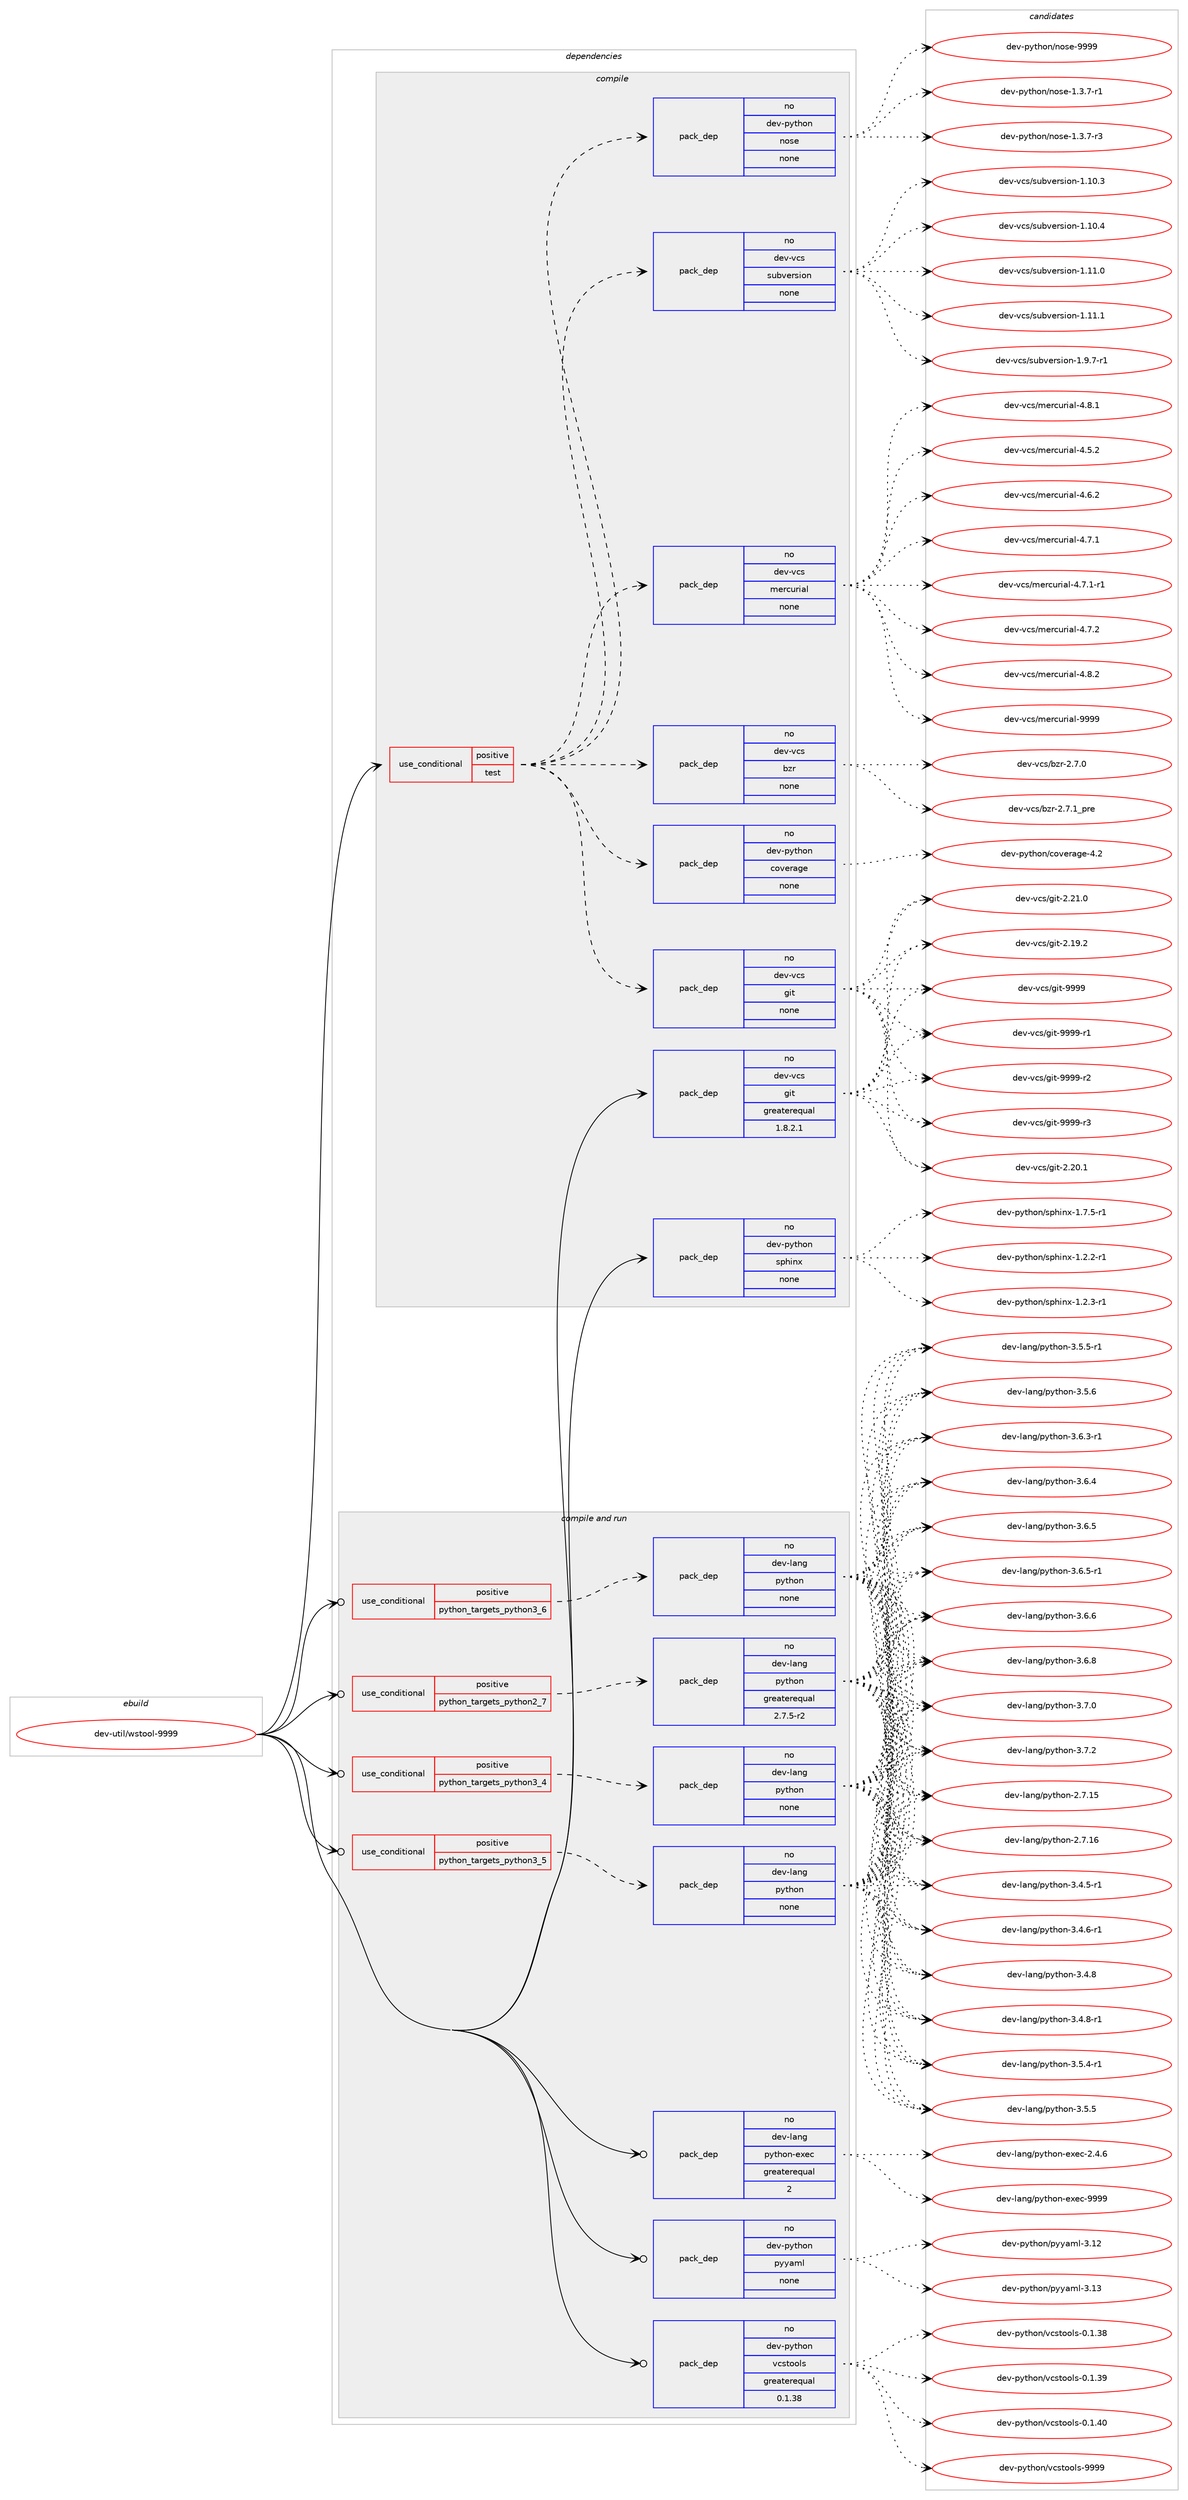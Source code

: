 digraph prolog {

# *************
# Graph options
# *************

newrank=true;
concentrate=true;
compound=true;
graph [rankdir=LR,fontname=Helvetica,fontsize=10,ranksep=1.5];#, ranksep=2.5, nodesep=0.2];
edge  [arrowhead=vee];
node  [fontname=Helvetica,fontsize=10];

# **********
# The ebuild
# **********

subgraph cluster_leftcol {
color=gray;
rank=same;
label=<<i>ebuild</i>>;
id [label="dev-util/wstool-9999", color=red, width=4, href="../dev-util/wstool-9999.svg"];
}

# ****************
# The dependencies
# ****************

subgraph cluster_midcol {
color=gray;
label=<<i>dependencies</i>>;
subgraph cluster_compile {
fillcolor="#eeeeee";
style=filled;
label=<<i>compile</i>>;
subgraph cond425249 {
dependency1550014 [label=<<TABLE BORDER="0" CELLBORDER="1" CELLSPACING="0" CELLPADDING="4"><TR><TD ROWSPAN="3" CELLPADDING="10">use_conditional</TD></TR><TR><TD>positive</TD></TR><TR><TD>test</TD></TR></TABLE>>, shape=none, color=red];
subgraph pack1101026 {
dependency1550015 [label=<<TABLE BORDER="0" CELLBORDER="1" CELLSPACING="0" CELLPADDING="4" WIDTH="220"><TR><TD ROWSPAN="6" CELLPADDING="30">pack_dep</TD></TR><TR><TD WIDTH="110">no</TD></TR><TR><TD>dev-python</TD></TR><TR><TD>nose</TD></TR><TR><TD>none</TD></TR><TR><TD></TD></TR></TABLE>>, shape=none, color=blue];
}
dependency1550014:e -> dependency1550015:w [weight=20,style="dashed",arrowhead="vee"];
subgraph pack1101027 {
dependency1550016 [label=<<TABLE BORDER="0" CELLBORDER="1" CELLSPACING="0" CELLPADDING="4" WIDTH="220"><TR><TD ROWSPAN="6" CELLPADDING="30">pack_dep</TD></TR><TR><TD WIDTH="110">no</TD></TR><TR><TD>dev-python</TD></TR><TR><TD>coverage</TD></TR><TR><TD>none</TD></TR><TR><TD></TD></TR></TABLE>>, shape=none, color=blue];
}
dependency1550014:e -> dependency1550016:w [weight=20,style="dashed",arrowhead="vee"];
subgraph pack1101028 {
dependency1550017 [label=<<TABLE BORDER="0" CELLBORDER="1" CELLSPACING="0" CELLPADDING="4" WIDTH="220"><TR><TD ROWSPAN="6" CELLPADDING="30">pack_dep</TD></TR><TR><TD WIDTH="110">no</TD></TR><TR><TD>dev-vcs</TD></TR><TR><TD>git</TD></TR><TR><TD>none</TD></TR><TR><TD></TD></TR></TABLE>>, shape=none, color=blue];
}
dependency1550014:e -> dependency1550017:w [weight=20,style="dashed",arrowhead="vee"];
subgraph pack1101029 {
dependency1550018 [label=<<TABLE BORDER="0" CELLBORDER="1" CELLSPACING="0" CELLPADDING="4" WIDTH="220"><TR><TD ROWSPAN="6" CELLPADDING="30">pack_dep</TD></TR><TR><TD WIDTH="110">no</TD></TR><TR><TD>dev-vcs</TD></TR><TR><TD>bzr</TD></TR><TR><TD>none</TD></TR><TR><TD></TD></TR></TABLE>>, shape=none, color=blue];
}
dependency1550014:e -> dependency1550018:w [weight=20,style="dashed",arrowhead="vee"];
subgraph pack1101030 {
dependency1550019 [label=<<TABLE BORDER="0" CELLBORDER="1" CELLSPACING="0" CELLPADDING="4" WIDTH="220"><TR><TD ROWSPAN="6" CELLPADDING="30">pack_dep</TD></TR><TR><TD WIDTH="110">no</TD></TR><TR><TD>dev-vcs</TD></TR><TR><TD>mercurial</TD></TR><TR><TD>none</TD></TR><TR><TD></TD></TR></TABLE>>, shape=none, color=blue];
}
dependency1550014:e -> dependency1550019:w [weight=20,style="dashed",arrowhead="vee"];
subgraph pack1101031 {
dependency1550020 [label=<<TABLE BORDER="0" CELLBORDER="1" CELLSPACING="0" CELLPADDING="4" WIDTH="220"><TR><TD ROWSPAN="6" CELLPADDING="30">pack_dep</TD></TR><TR><TD WIDTH="110">no</TD></TR><TR><TD>dev-vcs</TD></TR><TR><TD>subversion</TD></TR><TR><TD>none</TD></TR><TR><TD></TD></TR></TABLE>>, shape=none, color=blue];
}
dependency1550014:e -> dependency1550020:w [weight=20,style="dashed",arrowhead="vee"];
}
id:e -> dependency1550014:w [weight=20,style="solid",arrowhead="vee"];
subgraph pack1101032 {
dependency1550021 [label=<<TABLE BORDER="0" CELLBORDER="1" CELLSPACING="0" CELLPADDING="4" WIDTH="220"><TR><TD ROWSPAN="6" CELLPADDING="30">pack_dep</TD></TR><TR><TD WIDTH="110">no</TD></TR><TR><TD>dev-python</TD></TR><TR><TD>sphinx</TD></TR><TR><TD>none</TD></TR><TR><TD></TD></TR></TABLE>>, shape=none, color=blue];
}
id:e -> dependency1550021:w [weight=20,style="solid",arrowhead="vee"];
subgraph pack1101033 {
dependency1550022 [label=<<TABLE BORDER="0" CELLBORDER="1" CELLSPACING="0" CELLPADDING="4" WIDTH="220"><TR><TD ROWSPAN="6" CELLPADDING="30">pack_dep</TD></TR><TR><TD WIDTH="110">no</TD></TR><TR><TD>dev-vcs</TD></TR><TR><TD>git</TD></TR><TR><TD>greaterequal</TD></TR><TR><TD>1.8.2.1</TD></TR></TABLE>>, shape=none, color=blue];
}
id:e -> dependency1550022:w [weight=20,style="solid",arrowhead="vee"];
}
subgraph cluster_compileandrun {
fillcolor="#eeeeee";
style=filled;
label=<<i>compile and run</i>>;
subgraph cond425250 {
dependency1550023 [label=<<TABLE BORDER="0" CELLBORDER="1" CELLSPACING="0" CELLPADDING="4"><TR><TD ROWSPAN="3" CELLPADDING="10">use_conditional</TD></TR><TR><TD>positive</TD></TR><TR><TD>python_targets_python2_7</TD></TR></TABLE>>, shape=none, color=red];
subgraph pack1101034 {
dependency1550024 [label=<<TABLE BORDER="0" CELLBORDER="1" CELLSPACING="0" CELLPADDING="4" WIDTH="220"><TR><TD ROWSPAN="6" CELLPADDING="30">pack_dep</TD></TR><TR><TD WIDTH="110">no</TD></TR><TR><TD>dev-lang</TD></TR><TR><TD>python</TD></TR><TR><TD>greaterequal</TD></TR><TR><TD>2.7.5-r2</TD></TR></TABLE>>, shape=none, color=blue];
}
dependency1550023:e -> dependency1550024:w [weight=20,style="dashed",arrowhead="vee"];
}
id:e -> dependency1550023:w [weight=20,style="solid",arrowhead="odotvee"];
subgraph cond425251 {
dependency1550025 [label=<<TABLE BORDER="0" CELLBORDER="1" CELLSPACING="0" CELLPADDING="4"><TR><TD ROWSPAN="3" CELLPADDING="10">use_conditional</TD></TR><TR><TD>positive</TD></TR><TR><TD>python_targets_python3_4</TD></TR></TABLE>>, shape=none, color=red];
subgraph pack1101035 {
dependency1550026 [label=<<TABLE BORDER="0" CELLBORDER="1" CELLSPACING="0" CELLPADDING="4" WIDTH="220"><TR><TD ROWSPAN="6" CELLPADDING="30">pack_dep</TD></TR><TR><TD WIDTH="110">no</TD></TR><TR><TD>dev-lang</TD></TR><TR><TD>python</TD></TR><TR><TD>none</TD></TR><TR><TD></TD></TR></TABLE>>, shape=none, color=blue];
}
dependency1550025:e -> dependency1550026:w [weight=20,style="dashed",arrowhead="vee"];
}
id:e -> dependency1550025:w [weight=20,style="solid",arrowhead="odotvee"];
subgraph cond425252 {
dependency1550027 [label=<<TABLE BORDER="0" CELLBORDER="1" CELLSPACING="0" CELLPADDING="4"><TR><TD ROWSPAN="3" CELLPADDING="10">use_conditional</TD></TR><TR><TD>positive</TD></TR><TR><TD>python_targets_python3_5</TD></TR></TABLE>>, shape=none, color=red];
subgraph pack1101036 {
dependency1550028 [label=<<TABLE BORDER="0" CELLBORDER="1" CELLSPACING="0" CELLPADDING="4" WIDTH="220"><TR><TD ROWSPAN="6" CELLPADDING="30">pack_dep</TD></TR><TR><TD WIDTH="110">no</TD></TR><TR><TD>dev-lang</TD></TR><TR><TD>python</TD></TR><TR><TD>none</TD></TR><TR><TD></TD></TR></TABLE>>, shape=none, color=blue];
}
dependency1550027:e -> dependency1550028:w [weight=20,style="dashed",arrowhead="vee"];
}
id:e -> dependency1550027:w [weight=20,style="solid",arrowhead="odotvee"];
subgraph cond425253 {
dependency1550029 [label=<<TABLE BORDER="0" CELLBORDER="1" CELLSPACING="0" CELLPADDING="4"><TR><TD ROWSPAN="3" CELLPADDING="10">use_conditional</TD></TR><TR><TD>positive</TD></TR><TR><TD>python_targets_python3_6</TD></TR></TABLE>>, shape=none, color=red];
subgraph pack1101037 {
dependency1550030 [label=<<TABLE BORDER="0" CELLBORDER="1" CELLSPACING="0" CELLPADDING="4" WIDTH="220"><TR><TD ROWSPAN="6" CELLPADDING="30">pack_dep</TD></TR><TR><TD WIDTH="110">no</TD></TR><TR><TD>dev-lang</TD></TR><TR><TD>python</TD></TR><TR><TD>none</TD></TR><TR><TD></TD></TR></TABLE>>, shape=none, color=blue];
}
dependency1550029:e -> dependency1550030:w [weight=20,style="dashed",arrowhead="vee"];
}
id:e -> dependency1550029:w [weight=20,style="solid",arrowhead="odotvee"];
subgraph pack1101038 {
dependency1550031 [label=<<TABLE BORDER="0" CELLBORDER="1" CELLSPACING="0" CELLPADDING="4" WIDTH="220"><TR><TD ROWSPAN="6" CELLPADDING="30">pack_dep</TD></TR><TR><TD WIDTH="110">no</TD></TR><TR><TD>dev-lang</TD></TR><TR><TD>python-exec</TD></TR><TR><TD>greaterequal</TD></TR><TR><TD>2</TD></TR></TABLE>>, shape=none, color=blue];
}
id:e -> dependency1550031:w [weight=20,style="solid",arrowhead="odotvee"];
subgraph pack1101039 {
dependency1550032 [label=<<TABLE BORDER="0" CELLBORDER="1" CELLSPACING="0" CELLPADDING="4" WIDTH="220"><TR><TD ROWSPAN="6" CELLPADDING="30">pack_dep</TD></TR><TR><TD WIDTH="110">no</TD></TR><TR><TD>dev-python</TD></TR><TR><TD>pyyaml</TD></TR><TR><TD>none</TD></TR><TR><TD></TD></TR></TABLE>>, shape=none, color=blue];
}
id:e -> dependency1550032:w [weight=20,style="solid",arrowhead="odotvee"];
subgraph pack1101040 {
dependency1550033 [label=<<TABLE BORDER="0" CELLBORDER="1" CELLSPACING="0" CELLPADDING="4" WIDTH="220"><TR><TD ROWSPAN="6" CELLPADDING="30">pack_dep</TD></TR><TR><TD WIDTH="110">no</TD></TR><TR><TD>dev-python</TD></TR><TR><TD>vcstools</TD></TR><TR><TD>greaterequal</TD></TR><TR><TD>0.1.38</TD></TR></TABLE>>, shape=none, color=blue];
}
id:e -> dependency1550033:w [weight=20,style="solid",arrowhead="odotvee"];
}
subgraph cluster_run {
fillcolor="#eeeeee";
style=filled;
label=<<i>run</i>>;
}
}

# **************
# The candidates
# **************

subgraph cluster_choices {
rank=same;
color=gray;
label=<<i>candidates</i>>;

subgraph choice1101026 {
color=black;
nodesep=1;
choice10010111845112121116104111110471101111151014549465146554511449 [label="dev-python/nose-1.3.7-r1", color=red, width=4,href="../dev-python/nose-1.3.7-r1.svg"];
choice10010111845112121116104111110471101111151014549465146554511451 [label="dev-python/nose-1.3.7-r3", color=red, width=4,href="../dev-python/nose-1.3.7-r3.svg"];
choice10010111845112121116104111110471101111151014557575757 [label="dev-python/nose-9999", color=red, width=4,href="../dev-python/nose-9999.svg"];
dependency1550015:e -> choice10010111845112121116104111110471101111151014549465146554511449:w [style=dotted,weight="100"];
dependency1550015:e -> choice10010111845112121116104111110471101111151014549465146554511451:w [style=dotted,weight="100"];
dependency1550015:e -> choice10010111845112121116104111110471101111151014557575757:w [style=dotted,weight="100"];
}
subgraph choice1101027 {
color=black;
nodesep=1;
choice1001011184511212111610411111047991111181011149710310145524650 [label="dev-python/coverage-4.2", color=red, width=4,href="../dev-python/coverage-4.2.svg"];
dependency1550016:e -> choice1001011184511212111610411111047991111181011149710310145524650:w [style=dotted,weight="100"];
}
subgraph choice1101028 {
color=black;
nodesep=1;
choice10010111845118991154710310511645504649574650 [label="dev-vcs/git-2.19.2", color=red, width=4,href="../dev-vcs/git-2.19.2.svg"];
choice10010111845118991154710310511645504650484649 [label="dev-vcs/git-2.20.1", color=red, width=4,href="../dev-vcs/git-2.20.1.svg"];
choice10010111845118991154710310511645504650494648 [label="dev-vcs/git-2.21.0", color=red, width=4,href="../dev-vcs/git-2.21.0.svg"];
choice1001011184511899115471031051164557575757 [label="dev-vcs/git-9999", color=red, width=4,href="../dev-vcs/git-9999.svg"];
choice10010111845118991154710310511645575757574511449 [label="dev-vcs/git-9999-r1", color=red, width=4,href="../dev-vcs/git-9999-r1.svg"];
choice10010111845118991154710310511645575757574511450 [label="dev-vcs/git-9999-r2", color=red, width=4,href="../dev-vcs/git-9999-r2.svg"];
choice10010111845118991154710310511645575757574511451 [label="dev-vcs/git-9999-r3", color=red, width=4,href="../dev-vcs/git-9999-r3.svg"];
dependency1550017:e -> choice10010111845118991154710310511645504649574650:w [style=dotted,weight="100"];
dependency1550017:e -> choice10010111845118991154710310511645504650484649:w [style=dotted,weight="100"];
dependency1550017:e -> choice10010111845118991154710310511645504650494648:w [style=dotted,weight="100"];
dependency1550017:e -> choice1001011184511899115471031051164557575757:w [style=dotted,weight="100"];
dependency1550017:e -> choice10010111845118991154710310511645575757574511449:w [style=dotted,weight="100"];
dependency1550017:e -> choice10010111845118991154710310511645575757574511450:w [style=dotted,weight="100"];
dependency1550017:e -> choice10010111845118991154710310511645575757574511451:w [style=dotted,weight="100"];
}
subgraph choice1101029 {
color=black;
nodesep=1;
choice10010111845118991154798122114455046554648 [label="dev-vcs/bzr-2.7.0", color=red, width=4,href="../dev-vcs/bzr-2.7.0.svg"];
choice1001011184511899115479812211445504655464995112114101 [label="dev-vcs/bzr-2.7.1_pre", color=red, width=4,href="../dev-vcs/bzr-2.7.1_pre.svg"];
dependency1550018:e -> choice10010111845118991154798122114455046554648:w [style=dotted,weight="100"];
dependency1550018:e -> choice1001011184511899115479812211445504655464995112114101:w [style=dotted,weight="100"];
}
subgraph choice1101030 {
color=black;
nodesep=1;
choice1001011184511899115471091011149911711410597108455246534650 [label="dev-vcs/mercurial-4.5.2", color=red, width=4,href="../dev-vcs/mercurial-4.5.2.svg"];
choice1001011184511899115471091011149911711410597108455246544650 [label="dev-vcs/mercurial-4.6.2", color=red, width=4,href="../dev-vcs/mercurial-4.6.2.svg"];
choice1001011184511899115471091011149911711410597108455246554649 [label="dev-vcs/mercurial-4.7.1", color=red, width=4,href="../dev-vcs/mercurial-4.7.1.svg"];
choice10010111845118991154710910111499117114105971084552465546494511449 [label="dev-vcs/mercurial-4.7.1-r1", color=red, width=4,href="../dev-vcs/mercurial-4.7.1-r1.svg"];
choice1001011184511899115471091011149911711410597108455246554650 [label="dev-vcs/mercurial-4.7.2", color=red, width=4,href="../dev-vcs/mercurial-4.7.2.svg"];
choice1001011184511899115471091011149911711410597108455246564649 [label="dev-vcs/mercurial-4.8.1", color=red, width=4,href="../dev-vcs/mercurial-4.8.1.svg"];
choice1001011184511899115471091011149911711410597108455246564650 [label="dev-vcs/mercurial-4.8.2", color=red, width=4,href="../dev-vcs/mercurial-4.8.2.svg"];
choice10010111845118991154710910111499117114105971084557575757 [label="dev-vcs/mercurial-9999", color=red, width=4,href="../dev-vcs/mercurial-9999.svg"];
dependency1550019:e -> choice1001011184511899115471091011149911711410597108455246534650:w [style=dotted,weight="100"];
dependency1550019:e -> choice1001011184511899115471091011149911711410597108455246544650:w [style=dotted,weight="100"];
dependency1550019:e -> choice1001011184511899115471091011149911711410597108455246554649:w [style=dotted,weight="100"];
dependency1550019:e -> choice10010111845118991154710910111499117114105971084552465546494511449:w [style=dotted,weight="100"];
dependency1550019:e -> choice1001011184511899115471091011149911711410597108455246554650:w [style=dotted,weight="100"];
dependency1550019:e -> choice1001011184511899115471091011149911711410597108455246564649:w [style=dotted,weight="100"];
dependency1550019:e -> choice1001011184511899115471091011149911711410597108455246564650:w [style=dotted,weight="100"];
dependency1550019:e -> choice10010111845118991154710910111499117114105971084557575757:w [style=dotted,weight="100"];
}
subgraph choice1101031 {
color=black;
nodesep=1;
choice1001011184511899115471151179811810111411510511111045494649484651 [label="dev-vcs/subversion-1.10.3", color=red, width=4,href="../dev-vcs/subversion-1.10.3.svg"];
choice1001011184511899115471151179811810111411510511111045494649484652 [label="dev-vcs/subversion-1.10.4", color=red, width=4,href="../dev-vcs/subversion-1.10.4.svg"];
choice1001011184511899115471151179811810111411510511111045494649494648 [label="dev-vcs/subversion-1.11.0", color=red, width=4,href="../dev-vcs/subversion-1.11.0.svg"];
choice1001011184511899115471151179811810111411510511111045494649494649 [label="dev-vcs/subversion-1.11.1", color=red, width=4,href="../dev-vcs/subversion-1.11.1.svg"];
choice100101118451189911547115117981181011141151051111104549465746554511449 [label="dev-vcs/subversion-1.9.7-r1", color=red, width=4,href="../dev-vcs/subversion-1.9.7-r1.svg"];
dependency1550020:e -> choice1001011184511899115471151179811810111411510511111045494649484651:w [style=dotted,weight="100"];
dependency1550020:e -> choice1001011184511899115471151179811810111411510511111045494649484652:w [style=dotted,weight="100"];
dependency1550020:e -> choice1001011184511899115471151179811810111411510511111045494649494648:w [style=dotted,weight="100"];
dependency1550020:e -> choice1001011184511899115471151179811810111411510511111045494649494649:w [style=dotted,weight="100"];
dependency1550020:e -> choice100101118451189911547115117981181011141151051111104549465746554511449:w [style=dotted,weight="100"];
}
subgraph choice1101032 {
color=black;
nodesep=1;
choice10010111845112121116104111110471151121041051101204549465046504511449 [label="dev-python/sphinx-1.2.2-r1", color=red, width=4,href="../dev-python/sphinx-1.2.2-r1.svg"];
choice10010111845112121116104111110471151121041051101204549465046514511449 [label="dev-python/sphinx-1.2.3-r1", color=red, width=4,href="../dev-python/sphinx-1.2.3-r1.svg"];
choice10010111845112121116104111110471151121041051101204549465546534511449 [label="dev-python/sphinx-1.7.5-r1", color=red, width=4,href="../dev-python/sphinx-1.7.5-r1.svg"];
dependency1550021:e -> choice10010111845112121116104111110471151121041051101204549465046504511449:w [style=dotted,weight="100"];
dependency1550021:e -> choice10010111845112121116104111110471151121041051101204549465046514511449:w [style=dotted,weight="100"];
dependency1550021:e -> choice10010111845112121116104111110471151121041051101204549465546534511449:w [style=dotted,weight="100"];
}
subgraph choice1101033 {
color=black;
nodesep=1;
choice10010111845118991154710310511645504649574650 [label="dev-vcs/git-2.19.2", color=red, width=4,href="../dev-vcs/git-2.19.2.svg"];
choice10010111845118991154710310511645504650484649 [label="dev-vcs/git-2.20.1", color=red, width=4,href="../dev-vcs/git-2.20.1.svg"];
choice10010111845118991154710310511645504650494648 [label="dev-vcs/git-2.21.0", color=red, width=4,href="../dev-vcs/git-2.21.0.svg"];
choice1001011184511899115471031051164557575757 [label="dev-vcs/git-9999", color=red, width=4,href="../dev-vcs/git-9999.svg"];
choice10010111845118991154710310511645575757574511449 [label="dev-vcs/git-9999-r1", color=red, width=4,href="../dev-vcs/git-9999-r1.svg"];
choice10010111845118991154710310511645575757574511450 [label="dev-vcs/git-9999-r2", color=red, width=4,href="../dev-vcs/git-9999-r2.svg"];
choice10010111845118991154710310511645575757574511451 [label="dev-vcs/git-9999-r3", color=red, width=4,href="../dev-vcs/git-9999-r3.svg"];
dependency1550022:e -> choice10010111845118991154710310511645504649574650:w [style=dotted,weight="100"];
dependency1550022:e -> choice10010111845118991154710310511645504650484649:w [style=dotted,weight="100"];
dependency1550022:e -> choice10010111845118991154710310511645504650494648:w [style=dotted,weight="100"];
dependency1550022:e -> choice1001011184511899115471031051164557575757:w [style=dotted,weight="100"];
dependency1550022:e -> choice10010111845118991154710310511645575757574511449:w [style=dotted,weight="100"];
dependency1550022:e -> choice10010111845118991154710310511645575757574511450:w [style=dotted,weight="100"];
dependency1550022:e -> choice10010111845118991154710310511645575757574511451:w [style=dotted,weight="100"];
}
subgraph choice1101034 {
color=black;
nodesep=1;
choice10010111845108971101034711212111610411111045504655464953 [label="dev-lang/python-2.7.15", color=red, width=4,href="../dev-lang/python-2.7.15.svg"];
choice10010111845108971101034711212111610411111045504655464954 [label="dev-lang/python-2.7.16", color=red, width=4,href="../dev-lang/python-2.7.16.svg"];
choice1001011184510897110103471121211161041111104551465246534511449 [label="dev-lang/python-3.4.5-r1", color=red, width=4,href="../dev-lang/python-3.4.5-r1.svg"];
choice1001011184510897110103471121211161041111104551465246544511449 [label="dev-lang/python-3.4.6-r1", color=red, width=4,href="../dev-lang/python-3.4.6-r1.svg"];
choice100101118451089711010347112121116104111110455146524656 [label="dev-lang/python-3.4.8", color=red, width=4,href="../dev-lang/python-3.4.8.svg"];
choice1001011184510897110103471121211161041111104551465246564511449 [label="dev-lang/python-3.4.8-r1", color=red, width=4,href="../dev-lang/python-3.4.8-r1.svg"];
choice1001011184510897110103471121211161041111104551465346524511449 [label="dev-lang/python-3.5.4-r1", color=red, width=4,href="../dev-lang/python-3.5.4-r1.svg"];
choice100101118451089711010347112121116104111110455146534653 [label="dev-lang/python-3.5.5", color=red, width=4,href="../dev-lang/python-3.5.5.svg"];
choice1001011184510897110103471121211161041111104551465346534511449 [label="dev-lang/python-3.5.5-r1", color=red, width=4,href="../dev-lang/python-3.5.5-r1.svg"];
choice100101118451089711010347112121116104111110455146534654 [label="dev-lang/python-3.5.6", color=red, width=4,href="../dev-lang/python-3.5.6.svg"];
choice1001011184510897110103471121211161041111104551465446514511449 [label="dev-lang/python-3.6.3-r1", color=red, width=4,href="../dev-lang/python-3.6.3-r1.svg"];
choice100101118451089711010347112121116104111110455146544652 [label="dev-lang/python-3.6.4", color=red, width=4,href="../dev-lang/python-3.6.4.svg"];
choice100101118451089711010347112121116104111110455146544653 [label="dev-lang/python-3.6.5", color=red, width=4,href="../dev-lang/python-3.6.5.svg"];
choice1001011184510897110103471121211161041111104551465446534511449 [label="dev-lang/python-3.6.5-r1", color=red, width=4,href="../dev-lang/python-3.6.5-r1.svg"];
choice100101118451089711010347112121116104111110455146544654 [label="dev-lang/python-3.6.6", color=red, width=4,href="../dev-lang/python-3.6.6.svg"];
choice100101118451089711010347112121116104111110455146544656 [label="dev-lang/python-3.6.8", color=red, width=4,href="../dev-lang/python-3.6.8.svg"];
choice100101118451089711010347112121116104111110455146554648 [label="dev-lang/python-3.7.0", color=red, width=4,href="../dev-lang/python-3.7.0.svg"];
choice100101118451089711010347112121116104111110455146554650 [label="dev-lang/python-3.7.2", color=red, width=4,href="../dev-lang/python-3.7.2.svg"];
dependency1550024:e -> choice10010111845108971101034711212111610411111045504655464953:w [style=dotted,weight="100"];
dependency1550024:e -> choice10010111845108971101034711212111610411111045504655464954:w [style=dotted,weight="100"];
dependency1550024:e -> choice1001011184510897110103471121211161041111104551465246534511449:w [style=dotted,weight="100"];
dependency1550024:e -> choice1001011184510897110103471121211161041111104551465246544511449:w [style=dotted,weight="100"];
dependency1550024:e -> choice100101118451089711010347112121116104111110455146524656:w [style=dotted,weight="100"];
dependency1550024:e -> choice1001011184510897110103471121211161041111104551465246564511449:w [style=dotted,weight="100"];
dependency1550024:e -> choice1001011184510897110103471121211161041111104551465346524511449:w [style=dotted,weight="100"];
dependency1550024:e -> choice100101118451089711010347112121116104111110455146534653:w [style=dotted,weight="100"];
dependency1550024:e -> choice1001011184510897110103471121211161041111104551465346534511449:w [style=dotted,weight="100"];
dependency1550024:e -> choice100101118451089711010347112121116104111110455146534654:w [style=dotted,weight="100"];
dependency1550024:e -> choice1001011184510897110103471121211161041111104551465446514511449:w [style=dotted,weight="100"];
dependency1550024:e -> choice100101118451089711010347112121116104111110455146544652:w [style=dotted,weight="100"];
dependency1550024:e -> choice100101118451089711010347112121116104111110455146544653:w [style=dotted,weight="100"];
dependency1550024:e -> choice1001011184510897110103471121211161041111104551465446534511449:w [style=dotted,weight="100"];
dependency1550024:e -> choice100101118451089711010347112121116104111110455146544654:w [style=dotted,weight="100"];
dependency1550024:e -> choice100101118451089711010347112121116104111110455146544656:w [style=dotted,weight="100"];
dependency1550024:e -> choice100101118451089711010347112121116104111110455146554648:w [style=dotted,weight="100"];
dependency1550024:e -> choice100101118451089711010347112121116104111110455146554650:w [style=dotted,weight="100"];
}
subgraph choice1101035 {
color=black;
nodesep=1;
choice10010111845108971101034711212111610411111045504655464953 [label="dev-lang/python-2.7.15", color=red, width=4,href="../dev-lang/python-2.7.15.svg"];
choice10010111845108971101034711212111610411111045504655464954 [label="dev-lang/python-2.7.16", color=red, width=4,href="../dev-lang/python-2.7.16.svg"];
choice1001011184510897110103471121211161041111104551465246534511449 [label="dev-lang/python-3.4.5-r1", color=red, width=4,href="../dev-lang/python-3.4.5-r1.svg"];
choice1001011184510897110103471121211161041111104551465246544511449 [label="dev-lang/python-3.4.6-r1", color=red, width=4,href="../dev-lang/python-3.4.6-r1.svg"];
choice100101118451089711010347112121116104111110455146524656 [label="dev-lang/python-3.4.8", color=red, width=4,href="../dev-lang/python-3.4.8.svg"];
choice1001011184510897110103471121211161041111104551465246564511449 [label="dev-lang/python-3.4.8-r1", color=red, width=4,href="../dev-lang/python-3.4.8-r1.svg"];
choice1001011184510897110103471121211161041111104551465346524511449 [label="dev-lang/python-3.5.4-r1", color=red, width=4,href="../dev-lang/python-3.5.4-r1.svg"];
choice100101118451089711010347112121116104111110455146534653 [label="dev-lang/python-3.5.5", color=red, width=4,href="../dev-lang/python-3.5.5.svg"];
choice1001011184510897110103471121211161041111104551465346534511449 [label="dev-lang/python-3.5.5-r1", color=red, width=4,href="../dev-lang/python-3.5.5-r1.svg"];
choice100101118451089711010347112121116104111110455146534654 [label="dev-lang/python-3.5.6", color=red, width=4,href="../dev-lang/python-3.5.6.svg"];
choice1001011184510897110103471121211161041111104551465446514511449 [label="dev-lang/python-3.6.3-r1", color=red, width=4,href="../dev-lang/python-3.6.3-r1.svg"];
choice100101118451089711010347112121116104111110455146544652 [label="dev-lang/python-3.6.4", color=red, width=4,href="../dev-lang/python-3.6.4.svg"];
choice100101118451089711010347112121116104111110455146544653 [label="dev-lang/python-3.6.5", color=red, width=4,href="../dev-lang/python-3.6.5.svg"];
choice1001011184510897110103471121211161041111104551465446534511449 [label="dev-lang/python-3.6.5-r1", color=red, width=4,href="../dev-lang/python-3.6.5-r1.svg"];
choice100101118451089711010347112121116104111110455146544654 [label="dev-lang/python-3.6.6", color=red, width=4,href="../dev-lang/python-3.6.6.svg"];
choice100101118451089711010347112121116104111110455146544656 [label="dev-lang/python-3.6.8", color=red, width=4,href="../dev-lang/python-3.6.8.svg"];
choice100101118451089711010347112121116104111110455146554648 [label="dev-lang/python-3.7.0", color=red, width=4,href="../dev-lang/python-3.7.0.svg"];
choice100101118451089711010347112121116104111110455146554650 [label="dev-lang/python-3.7.2", color=red, width=4,href="../dev-lang/python-3.7.2.svg"];
dependency1550026:e -> choice10010111845108971101034711212111610411111045504655464953:w [style=dotted,weight="100"];
dependency1550026:e -> choice10010111845108971101034711212111610411111045504655464954:w [style=dotted,weight="100"];
dependency1550026:e -> choice1001011184510897110103471121211161041111104551465246534511449:w [style=dotted,weight="100"];
dependency1550026:e -> choice1001011184510897110103471121211161041111104551465246544511449:w [style=dotted,weight="100"];
dependency1550026:e -> choice100101118451089711010347112121116104111110455146524656:w [style=dotted,weight="100"];
dependency1550026:e -> choice1001011184510897110103471121211161041111104551465246564511449:w [style=dotted,weight="100"];
dependency1550026:e -> choice1001011184510897110103471121211161041111104551465346524511449:w [style=dotted,weight="100"];
dependency1550026:e -> choice100101118451089711010347112121116104111110455146534653:w [style=dotted,weight="100"];
dependency1550026:e -> choice1001011184510897110103471121211161041111104551465346534511449:w [style=dotted,weight="100"];
dependency1550026:e -> choice100101118451089711010347112121116104111110455146534654:w [style=dotted,weight="100"];
dependency1550026:e -> choice1001011184510897110103471121211161041111104551465446514511449:w [style=dotted,weight="100"];
dependency1550026:e -> choice100101118451089711010347112121116104111110455146544652:w [style=dotted,weight="100"];
dependency1550026:e -> choice100101118451089711010347112121116104111110455146544653:w [style=dotted,weight="100"];
dependency1550026:e -> choice1001011184510897110103471121211161041111104551465446534511449:w [style=dotted,weight="100"];
dependency1550026:e -> choice100101118451089711010347112121116104111110455146544654:w [style=dotted,weight="100"];
dependency1550026:e -> choice100101118451089711010347112121116104111110455146544656:w [style=dotted,weight="100"];
dependency1550026:e -> choice100101118451089711010347112121116104111110455146554648:w [style=dotted,weight="100"];
dependency1550026:e -> choice100101118451089711010347112121116104111110455146554650:w [style=dotted,weight="100"];
}
subgraph choice1101036 {
color=black;
nodesep=1;
choice10010111845108971101034711212111610411111045504655464953 [label="dev-lang/python-2.7.15", color=red, width=4,href="../dev-lang/python-2.7.15.svg"];
choice10010111845108971101034711212111610411111045504655464954 [label="dev-lang/python-2.7.16", color=red, width=4,href="../dev-lang/python-2.7.16.svg"];
choice1001011184510897110103471121211161041111104551465246534511449 [label="dev-lang/python-3.4.5-r1", color=red, width=4,href="../dev-lang/python-3.4.5-r1.svg"];
choice1001011184510897110103471121211161041111104551465246544511449 [label="dev-lang/python-3.4.6-r1", color=red, width=4,href="../dev-lang/python-3.4.6-r1.svg"];
choice100101118451089711010347112121116104111110455146524656 [label="dev-lang/python-3.4.8", color=red, width=4,href="../dev-lang/python-3.4.8.svg"];
choice1001011184510897110103471121211161041111104551465246564511449 [label="dev-lang/python-3.4.8-r1", color=red, width=4,href="../dev-lang/python-3.4.8-r1.svg"];
choice1001011184510897110103471121211161041111104551465346524511449 [label="dev-lang/python-3.5.4-r1", color=red, width=4,href="../dev-lang/python-3.5.4-r1.svg"];
choice100101118451089711010347112121116104111110455146534653 [label="dev-lang/python-3.5.5", color=red, width=4,href="../dev-lang/python-3.5.5.svg"];
choice1001011184510897110103471121211161041111104551465346534511449 [label="dev-lang/python-3.5.5-r1", color=red, width=4,href="../dev-lang/python-3.5.5-r1.svg"];
choice100101118451089711010347112121116104111110455146534654 [label="dev-lang/python-3.5.6", color=red, width=4,href="../dev-lang/python-3.5.6.svg"];
choice1001011184510897110103471121211161041111104551465446514511449 [label="dev-lang/python-3.6.3-r1", color=red, width=4,href="../dev-lang/python-3.6.3-r1.svg"];
choice100101118451089711010347112121116104111110455146544652 [label="dev-lang/python-3.6.4", color=red, width=4,href="../dev-lang/python-3.6.4.svg"];
choice100101118451089711010347112121116104111110455146544653 [label="dev-lang/python-3.6.5", color=red, width=4,href="../dev-lang/python-3.6.5.svg"];
choice1001011184510897110103471121211161041111104551465446534511449 [label="dev-lang/python-3.6.5-r1", color=red, width=4,href="../dev-lang/python-3.6.5-r1.svg"];
choice100101118451089711010347112121116104111110455146544654 [label="dev-lang/python-3.6.6", color=red, width=4,href="../dev-lang/python-3.6.6.svg"];
choice100101118451089711010347112121116104111110455146544656 [label="dev-lang/python-3.6.8", color=red, width=4,href="../dev-lang/python-3.6.8.svg"];
choice100101118451089711010347112121116104111110455146554648 [label="dev-lang/python-3.7.0", color=red, width=4,href="../dev-lang/python-3.7.0.svg"];
choice100101118451089711010347112121116104111110455146554650 [label="dev-lang/python-3.7.2", color=red, width=4,href="../dev-lang/python-3.7.2.svg"];
dependency1550028:e -> choice10010111845108971101034711212111610411111045504655464953:w [style=dotted,weight="100"];
dependency1550028:e -> choice10010111845108971101034711212111610411111045504655464954:w [style=dotted,weight="100"];
dependency1550028:e -> choice1001011184510897110103471121211161041111104551465246534511449:w [style=dotted,weight="100"];
dependency1550028:e -> choice1001011184510897110103471121211161041111104551465246544511449:w [style=dotted,weight="100"];
dependency1550028:e -> choice100101118451089711010347112121116104111110455146524656:w [style=dotted,weight="100"];
dependency1550028:e -> choice1001011184510897110103471121211161041111104551465246564511449:w [style=dotted,weight="100"];
dependency1550028:e -> choice1001011184510897110103471121211161041111104551465346524511449:w [style=dotted,weight="100"];
dependency1550028:e -> choice100101118451089711010347112121116104111110455146534653:w [style=dotted,weight="100"];
dependency1550028:e -> choice1001011184510897110103471121211161041111104551465346534511449:w [style=dotted,weight="100"];
dependency1550028:e -> choice100101118451089711010347112121116104111110455146534654:w [style=dotted,weight="100"];
dependency1550028:e -> choice1001011184510897110103471121211161041111104551465446514511449:w [style=dotted,weight="100"];
dependency1550028:e -> choice100101118451089711010347112121116104111110455146544652:w [style=dotted,weight="100"];
dependency1550028:e -> choice100101118451089711010347112121116104111110455146544653:w [style=dotted,weight="100"];
dependency1550028:e -> choice1001011184510897110103471121211161041111104551465446534511449:w [style=dotted,weight="100"];
dependency1550028:e -> choice100101118451089711010347112121116104111110455146544654:w [style=dotted,weight="100"];
dependency1550028:e -> choice100101118451089711010347112121116104111110455146544656:w [style=dotted,weight="100"];
dependency1550028:e -> choice100101118451089711010347112121116104111110455146554648:w [style=dotted,weight="100"];
dependency1550028:e -> choice100101118451089711010347112121116104111110455146554650:w [style=dotted,weight="100"];
}
subgraph choice1101037 {
color=black;
nodesep=1;
choice10010111845108971101034711212111610411111045504655464953 [label="dev-lang/python-2.7.15", color=red, width=4,href="../dev-lang/python-2.7.15.svg"];
choice10010111845108971101034711212111610411111045504655464954 [label="dev-lang/python-2.7.16", color=red, width=4,href="../dev-lang/python-2.7.16.svg"];
choice1001011184510897110103471121211161041111104551465246534511449 [label="dev-lang/python-3.4.5-r1", color=red, width=4,href="../dev-lang/python-3.4.5-r1.svg"];
choice1001011184510897110103471121211161041111104551465246544511449 [label="dev-lang/python-3.4.6-r1", color=red, width=4,href="../dev-lang/python-3.4.6-r1.svg"];
choice100101118451089711010347112121116104111110455146524656 [label="dev-lang/python-3.4.8", color=red, width=4,href="../dev-lang/python-3.4.8.svg"];
choice1001011184510897110103471121211161041111104551465246564511449 [label="dev-lang/python-3.4.8-r1", color=red, width=4,href="../dev-lang/python-3.4.8-r1.svg"];
choice1001011184510897110103471121211161041111104551465346524511449 [label="dev-lang/python-3.5.4-r1", color=red, width=4,href="../dev-lang/python-3.5.4-r1.svg"];
choice100101118451089711010347112121116104111110455146534653 [label="dev-lang/python-3.5.5", color=red, width=4,href="../dev-lang/python-3.5.5.svg"];
choice1001011184510897110103471121211161041111104551465346534511449 [label="dev-lang/python-3.5.5-r1", color=red, width=4,href="../dev-lang/python-3.5.5-r1.svg"];
choice100101118451089711010347112121116104111110455146534654 [label="dev-lang/python-3.5.6", color=red, width=4,href="../dev-lang/python-3.5.6.svg"];
choice1001011184510897110103471121211161041111104551465446514511449 [label="dev-lang/python-3.6.3-r1", color=red, width=4,href="../dev-lang/python-3.6.3-r1.svg"];
choice100101118451089711010347112121116104111110455146544652 [label="dev-lang/python-3.6.4", color=red, width=4,href="../dev-lang/python-3.6.4.svg"];
choice100101118451089711010347112121116104111110455146544653 [label="dev-lang/python-3.6.5", color=red, width=4,href="../dev-lang/python-3.6.5.svg"];
choice1001011184510897110103471121211161041111104551465446534511449 [label="dev-lang/python-3.6.5-r1", color=red, width=4,href="../dev-lang/python-3.6.5-r1.svg"];
choice100101118451089711010347112121116104111110455146544654 [label="dev-lang/python-3.6.6", color=red, width=4,href="../dev-lang/python-3.6.6.svg"];
choice100101118451089711010347112121116104111110455146544656 [label="dev-lang/python-3.6.8", color=red, width=4,href="../dev-lang/python-3.6.8.svg"];
choice100101118451089711010347112121116104111110455146554648 [label="dev-lang/python-3.7.0", color=red, width=4,href="../dev-lang/python-3.7.0.svg"];
choice100101118451089711010347112121116104111110455146554650 [label="dev-lang/python-3.7.2", color=red, width=4,href="../dev-lang/python-3.7.2.svg"];
dependency1550030:e -> choice10010111845108971101034711212111610411111045504655464953:w [style=dotted,weight="100"];
dependency1550030:e -> choice10010111845108971101034711212111610411111045504655464954:w [style=dotted,weight="100"];
dependency1550030:e -> choice1001011184510897110103471121211161041111104551465246534511449:w [style=dotted,weight="100"];
dependency1550030:e -> choice1001011184510897110103471121211161041111104551465246544511449:w [style=dotted,weight="100"];
dependency1550030:e -> choice100101118451089711010347112121116104111110455146524656:w [style=dotted,weight="100"];
dependency1550030:e -> choice1001011184510897110103471121211161041111104551465246564511449:w [style=dotted,weight="100"];
dependency1550030:e -> choice1001011184510897110103471121211161041111104551465346524511449:w [style=dotted,weight="100"];
dependency1550030:e -> choice100101118451089711010347112121116104111110455146534653:w [style=dotted,weight="100"];
dependency1550030:e -> choice1001011184510897110103471121211161041111104551465346534511449:w [style=dotted,weight="100"];
dependency1550030:e -> choice100101118451089711010347112121116104111110455146534654:w [style=dotted,weight="100"];
dependency1550030:e -> choice1001011184510897110103471121211161041111104551465446514511449:w [style=dotted,weight="100"];
dependency1550030:e -> choice100101118451089711010347112121116104111110455146544652:w [style=dotted,weight="100"];
dependency1550030:e -> choice100101118451089711010347112121116104111110455146544653:w [style=dotted,weight="100"];
dependency1550030:e -> choice1001011184510897110103471121211161041111104551465446534511449:w [style=dotted,weight="100"];
dependency1550030:e -> choice100101118451089711010347112121116104111110455146544654:w [style=dotted,weight="100"];
dependency1550030:e -> choice100101118451089711010347112121116104111110455146544656:w [style=dotted,weight="100"];
dependency1550030:e -> choice100101118451089711010347112121116104111110455146554648:w [style=dotted,weight="100"];
dependency1550030:e -> choice100101118451089711010347112121116104111110455146554650:w [style=dotted,weight="100"];
}
subgraph choice1101038 {
color=black;
nodesep=1;
choice1001011184510897110103471121211161041111104510112010199455046524654 [label="dev-lang/python-exec-2.4.6", color=red, width=4,href="../dev-lang/python-exec-2.4.6.svg"];
choice10010111845108971101034711212111610411111045101120101994557575757 [label="dev-lang/python-exec-9999", color=red, width=4,href="../dev-lang/python-exec-9999.svg"];
dependency1550031:e -> choice1001011184510897110103471121211161041111104510112010199455046524654:w [style=dotted,weight="100"];
dependency1550031:e -> choice10010111845108971101034711212111610411111045101120101994557575757:w [style=dotted,weight="100"];
}
subgraph choice1101039 {
color=black;
nodesep=1;
choice1001011184511212111610411111047112121121971091084551464950 [label="dev-python/pyyaml-3.12", color=red, width=4,href="../dev-python/pyyaml-3.12.svg"];
choice1001011184511212111610411111047112121121971091084551464951 [label="dev-python/pyyaml-3.13", color=red, width=4,href="../dev-python/pyyaml-3.13.svg"];
dependency1550032:e -> choice1001011184511212111610411111047112121121971091084551464950:w [style=dotted,weight="100"];
dependency1550032:e -> choice1001011184511212111610411111047112121121971091084551464951:w [style=dotted,weight="100"];
}
subgraph choice1101040 {
color=black;
nodesep=1;
choice10010111845112121116104111110471189911511611111110811545484649465156 [label="dev-python/vcstools-0.1.38", color=red, width=4,href="../dev-python/vcstools-0.1.38.svg"];
choice10010111845112121116104111110471189911511611111110811545484649465157 [label="dev-python/vcstools-0.1.39", color=red, width=4,href="../dev-python/vcstools-0.1.39.svg"];
choice10010111845112121116104111110471189911511611111110811545484649465248 [label="dev-python/vcstools-0.1.40", color=red, width=4,href="../dev-python/vcstools-0.1.40.svg"];
choice1001011184511212111610411111047118991151161111111081154557575757 [label="dev-python/vcstools-9999", color=red, width=4,href="../dev-python/vcstools-9999.svg"];
dependency1550033:e -> choice10010111845112121116104111110471189911511611111110811545484649465156:w [style=dotted,weight="100"];
dependency1550033:e -> choice10010111845112121116104111110471189911511611111110811545484649465157:w [style=dotted,weight="100"];
dependency1550033:e -> choice10010111845112121116104111110471189911511611111110811545484649465248:w [style=dotted,weight="100"];
dependency1550033:e -> choice1001011184511212111610411111047118991151161111111081154557575757:w [style=dotted,weight="100"];
}
}

}
